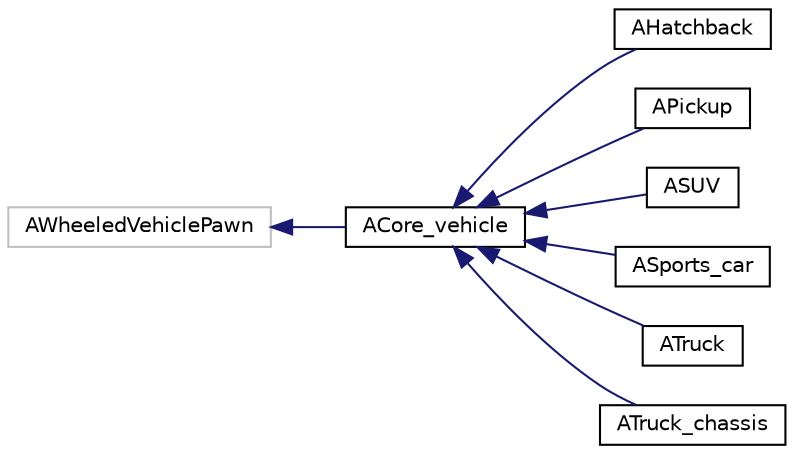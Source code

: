 digraph "그래픽컬한 클래스 계통도"
{
 // LATEX_PDF_SIZE
  edge [fontname="Helvetica",fontsize="10",labelfontname="Helvetica",labelfontsize="10"];
  node [fontname="Helvetica",fontsize="10",shape=record];
  rankdir="LR";
  Node0 [label="AWheeledVehiclePawn",height=0.2,width=0.4,color="grey75", fillcolor="white", style="filled",tooltip=" "];
  Node0 -> Node1 [dir="back",color="midnightblue",fontsize="10",style="solid",fontname="Helvetica"];
  Node1 [label="ACore_vehicle",height=0.2,width=0.4,color="black", fillcolor="white", style="filled",URL="$class_a_core__vehicle.html",tooltip=" "];
  Node1 -> Node2 [dir="back",color="midnightblue",fontsize="10",style="solid",fontname="Helvetica"];
  Node2 [label="AHatchback",height=0.2,width=0.4,color="black", fillcolor="white", style="filled",URL="$class_a_hatchback.html",tooltip=" "];
  Node1 -> Node3 [dir="back",color="midnightblue",fontsize="10",style="solid",fontname="Helvetica"];
  Node3 [label="APickup",height=0.2,width=0.4,color="black", fillcolor="white", style="filled",URL="$class_a_pickup.html",tooltip=" "];
  Node1 -> Node4 [dir="back",color="midnightblue",fontsize="10",style="solid",fontname="Helvetica"];
  Node4 [label="ASUV",height=0.2,width=0.4,color="black", fillcolor="white", style="filled",URL="$class_a_s_u_v.html",tooltip=" "];
  Node1 -> Node5 [dir="back",color="midnightblue",fontsize="10",style="solid",fontname="Helvetica"];
  Node5 [label="ASports_car",height=0.2,width=0.4,color="black", fillcolor="white", style="filled",URL="$class_a_sports__car.html",tooltip=" "];
  Node1 -> Node6 [dir="back",color="midnightblue",fontsize="10",style="solid",fontname="Helvetica"];
  Node6 [label="ATruck",height=0.2,width=0.4,color="black", fillcolor="white", style="filled",URL="$class_a_truck.html",tooltip=" "];
  Node1 -> Node7 [dir="back",color="midnightblue",fontsize="10",style="solid",fontname="Helvetica"];
  Node7 [label="ATruck_chassis",height=0.2,width=0.4,color="black", fillcolor="white", style="filled",URL="$class_a_truck__chassis.html",tooltip=" "];
}
